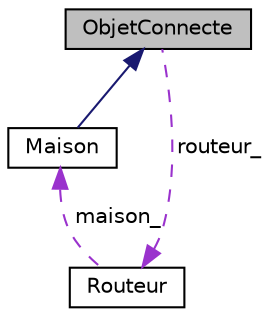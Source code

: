 digraph "ObjetConnecte"
{
  bgcolor="transparent";
  edge [fontname="Helvetica",fontsize="10",labelfontname="Helvetica",labelfontsize="10"];
  node [fontname="Helvetica",fontsize="10",shape=record];
  Node1 [label="ObjetConnecte",height=0.2,width=0.4,color="black", fillcolor="grey75", style="filled", fontcolor="black"];
  Node2 -> Node1 [dir="back",color="darkorchid3",fontsize="10",style="dashed",label=" routeur_" ,fontname="Helvetica"];
  Node2 [label="Routeur",height=0.2,width=0.4,color="black",URL="$class_routeur.html",tooltip="Classe représentant un Routeur. "];
  Node3 -> Node2 [dir="back",color="darkorchid3",fontsize="10",style="dashed",label=" maison_" ,fontname="Helvetica"];
  Node3 [label="Maison",height=0.2,width=0.4,color="black",URL="$class_maison.html",tooltip="Classe représentant une Maison. "];
  Node1 -> Node3 [dir="back",color="midnightblue",fontsize="10",style="solid",fontname="Helvetica"];
}
